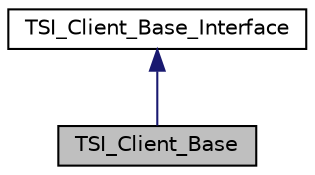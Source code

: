 digraph "TSI_Client_Base"
{
  edge [fontname="Helvetica",fontsize="10",labelfontname="Helvetica",labelfontsize="10"];
  node [fontname="Helvetica",fontsize="10",shape=record];
  Node4 [label="TSI_Client_Base",height=0.2,width=0.4,color="black", fillcolor="grey75", style="filled", fontcolor="black"];
  Node5 -> Node4 [dir="back",color="midnightblue",fontsize="10",style="solid",fontname="Helvetica"];
  Node5 [label="TSI_Client_Base_Interface",height=0.2,width=0.4,color="black", fillcolor="white", style="filled",URL="$d0/da6/interface_t_s_i___client_1_1_t_s_i___client___base___interface.html"];
}
